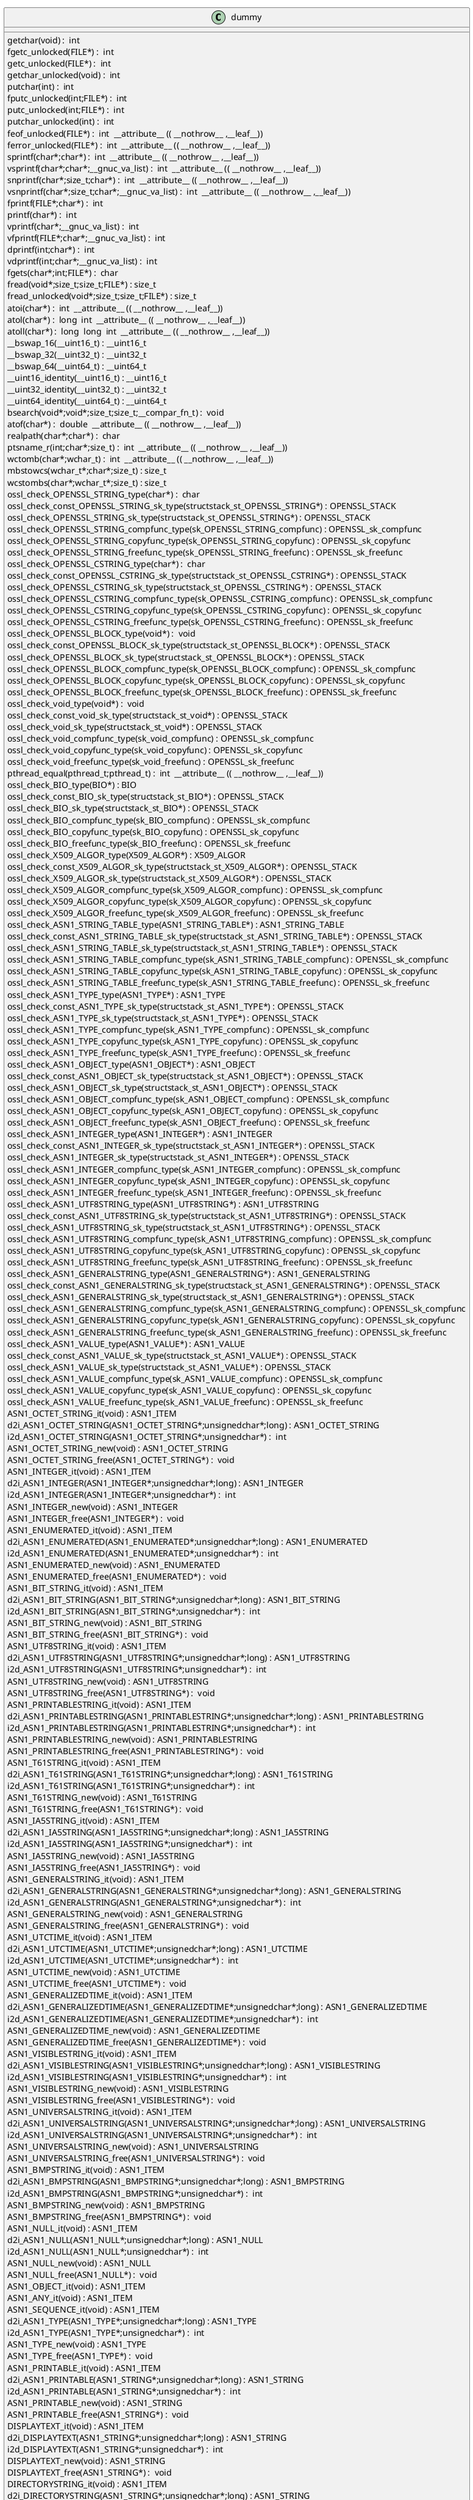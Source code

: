 @startuml
!pragma layout smetana
class dummy {
getchar(void) :  int  [[[./../../.././qc/crypto/asn1/tasn_typ.c.html#742]]]
fgetc_unlocked(FILE*) :  int  [[[./../../.././qc/crypto/asn1/tasn_typ.c.html#751]]]
getc_unlocked(FILE*) :  int  [[[./../../.././qc/crypto/asn1/tasn_typ.c.html#761]]]
getchar_unlocked(void) :  int  [[[./../../.././qc/crypto/asn1/tasn_typ.c.html#768]]]
putchar(int) :  int  [[[./../../.././qc/crypto/asn1/tasn_typ.c.html#777]]]
fputc_unlocked(int;FILE*) :  int  [[[./../../.././qc/crypto/asn1/tasn_typ.c.html#786]]]
putc_unlocked(int;FILE*) :  int  [[[./../../.././qc/crypto/asn1/tasn_typ.c.html#796]]]
putchar_unlocked(int) :  int  [[[./../../.././qc/crypto/asn1/tasn_typ.c.html#803]]]
feof_unlocked(FILE*) :  int  __attribute__ (( __nothrow__ ,__leaf__)) [[[./../../.././qc/crypto/asn1/tasn_typ.c.html#809]]]
ferror_unlocked(FILE*) :  int  __attribute__ (( __nothrow__ ,__leaf__)) [[[./../../.././qc/crypto/asn1/tasn_typ.c.html#816]]]
sprintf(char*;char*) :  int  __attribute__ (( __nothrow__ ,__leaf__)) [[[./../../.././qc/crypto/asn1/tasn_typ.c.html#835]]]
vsprintf(char*;char*;__gnuc_va_list) :  int  __attribute__ (( __nothrow__ ,__leaf__)) [[[./../../.././qc/crypto/asn1/tasn_typ.c.html#848]]]
snprintf(char*;size_t;char*) :  int  __attribute__ (( __nothrow__ ,__leaf__)) [[[./../../.././qc/crypto/asn1/tasn_typ.c.html#867]]]
vsnprintf(char*;size_t;char*;__gnuc_va_list) :  int  __attribute__ (( __nothrow__ ,__leaf__)) [[[./../../.././qc/crypto/asn1/tasn_typ.c.html#881]]]
fprintf(FILE*;char*) :  int  [[[./../../.././qc/crypto/asn1/tasn_typ.c.html#902]]]
printf(char*) :  int  [[[./../../.././qc/crypto/asn1/tasn_typ.c.html#909]]]
vprintf(char*;__gnuc_va_list) :  int  [[[./../../.././qc/crypto/asn1/tasn_typ.c.html#921]]]
vfprintf(FILE*;char*;__gnuc_va_list) :  int  [[[./../../.././qc/crypto/asn1/tasn_typ.c.html#931]]]
dprintf(int;char*) :  int  [[[./../../.././qc/crypto/asn1/tasn_typ.c.html#946]]]
vdprintf(int;char*;__gnuc_va_list) :  int  [[[./../../.././qc/crypto/asn1/tasn_typ.c.html#957]]]
fgets(char*;int;FILE*) :  char  [[[./../../.././qc/crypto/asn1/tasn_typ.c.html#976]]]
fread(void*;size_t;size_t;FILE*) : size_t [[[./../../.././qc/crypto/asn1/tasn_typ.c.html#1002]]]
fread_unlocked(void*;size_t;size_t;FILE*) : size_t [[[./../../.././qc/crypto/asn1/tasn_typ.c.html#1029]]]
atoi(char*) :  int  __attribute__ (( __nothrow__ ,__leaf__)) [[[./../../.././qc/crypto/asn1/tasn_typ.c.html#1655]]]
atol(char*) :  long  int  __attribute__ (( __nothrow__ ,__leaf__)) [[[./../../.././qc/crypto/asn1/tasn_typ.c.html#1660]]]
atoll(char*) :  long  long  int  __attribute__ (( __nothrow__ ,__leaf__)) [[[./../../.././qc/crypto/asn1/tasn_typ.c.html#1667]]]
__bswap_16(__uint16_t) : __uint16_t [[[./../../.././qc/crypto/asn1/tasn_typ.c.html#1766]]]
__bswap_32(__uint32_t) : __uint32_t [[[./../../.././qc/crypto/asn1/tasn_typ.c.html#1781]]]
__bswap_64(__uint64_t) : __uint64_t [[[./../../.././qc/crypto/asn1/tasn_typ.c.html#1791]]]
__uint16_identity(__uint16_t) : __uint16_t [[[./../../.././qc/crypto/asn1/tasn_typ.c.html#1803]]]
__uint32_identity(__uint32_t) : __uint32_t [[[./../../.././qc/crypto/asn1/tasn_typ.c.html#1809]]]
__uint64_identity(__uint64_t) : __uint64_t [[[./../../.././qc/crypto/asn1/tasn_typ.c.html#1815]]]
bsearch(void*;void*;size_t;size_t;__compar_fn_t) :  void  [[[./../../.././qc/crypto/asn1/tasn_typ.c.html#2468]]]
atof(char*) :  double  __attribute__ (( __nothrow__ ,__leaf__)) [[[./../../.././qc/crypto/asn1/tasn_typ.c.html#1]]]
realpath(char*;char*) :  char  [[[./../../.././qc/crypto/asn1/tasn_typ.c.html#1]]]
ptsname_r(int;char*;size_t) :  int  __attribute__ (( __nothrow__ ,__leaf__)) [[[./../../.././qc/crypto/asn1/tasn_typ.c.html#1]]]
wctomb(char*;wchar_t) :  int  __attribute__ (( __nothrow__ ,__leaf__)) [[[./../../.././qc/crypto/asn1/tasn_typ.c.html#1]]]
mbstowcs(wchar_t*;char*;size_t) : size_t [[[./../../.././qc/crypto/asn1/tasn_typ.c.html#1]]]
wcstombs(char*;wchar_t*;size_t) : size_t [[[./../../.././qc/crypto/asn1/tasn_typ.c.html#1]]]
ossl_check_OPENSSL_STRING_type(char*) :  char  [[[./../../.././qc/crypto/asn1/tasn_typ.c.html#1]]]
ossl_check_const_OPENSSL_STRING_sk_type(structstack_st_OPENSSL_STRING*) : OPENSSL_STACK [[[./../../.././qc/crypto/asn1/tasn_typ.c.html#1]]]
ossl_check_OPENSSL_STRING_sk_type(structstack_st_OPENSSL_STRING*) : OPENSSL_STACK [[[./../../.././qc/crypto/asn1/tasn_typ.c.html#1]]]
ossl_check_OPENSSL_STRING_compfunc_type(sk_OPENSSL_STRING_compfunc) : OPENSSL_sk_compfunc [[[./../../.././qc/crypto/asn1/tasn_typ.c.html#1]]]
ossl_check_OPENSSL_STRING_copyfunc_type(sk_OPENSSL_STRING_copyfunc) : OPENSSL_sk_copyfunc [[[./../../.././qc/crypto/asn1/tasn_typ.c.html#1]]]
ossl_check_OPENSSL_STRING_freefunc_type(sk_OPENSSL_STRING_freefunc) : OPENSSL_sk_freefunc [[[./../../.././qc/crypto/asn1/tasn_typ.c.html#1]]]
ossl_check_OPENSSL_CSTRING_type(char*) :  char  [[[./../../.././qc/crypto/asn1/tasn_typ.c.html#1]]]
ossl_check_const_OPENSSL_CSTRING_sk_type(structstack_st_OPENSSL_CSTRING*) : OPENSSL_STACK [[[./../../.././qc/crypto/asn1/tasn_typ.c.html#1]]]
ossl_check_OPENSSL_CSTRING_sk_type(structstack_st_OPENSSL_CSTRING*) : OPENSSL_STACK [[[./../../.././qc/crypto/asn1/tasn_typ.c.html#1]]]
ossl_check_OPENSSL_CSTRING_compfunc_type(sk_OPENSSL_CSTRING_compfunc) : OPENSSL_sk_compfunc [[[./../../.././qc/crypto/asn1/tasn_typ.c.html#1]]]
ossl_check_OPENSSL_CSTRING_copyfunc_type(sk_OPENSSL_CSTRING_copyfunc) : OPENSSL_sk_copyfunc [[[./../../.././qc/crypto/asn1/tasn_typ.c.html#1]]]
ossl_check_OPENSSL_CSTRING_freefunc_type(sk_OPENSSL_CSTRING_freefunc) : OPENSSL_sk_freefunc [[[./../../.././qc/crypto/asn1/tasn_typ.c.html#1]]]
ossl_check_OPENSSL_BLOCK_type(void*) :  void  [[[./../../.././qc/crypto/asn1/tasn_typ.c.html#1]]]
ossl_check_const_OPENSSL_BLOCK_sk_type(structstack_st_OPENSSL_BLOCK*) : OPENSSL_STACK [[[./../../.././qc/crypto/asn1/tasn_typ.c.html#1]]]
ossl_check_OPENSSL_BLOCK_sk_type(structstack_st_OPENSSL_BLOCK*) : OPENSSL_STACK [[[./../../.././qc/crypto/asn1/tasn_typ.c.html#1]]]
ossl_check_OPENSSL_BLOCK_compfunc_type(sk_OPENSSL_BLOCK_compfunc) : OPENSSL_sk_compfunc [[[./../../.././qc/crypto/asn1/tasn_typ.c.html#1]]]
ossl_check_OPENSSL_BLOCK_copyfunc_type(sk_OPENSSL_BLOCK_copyfunc) : OPENSSL_sk_copyfunc [[[./../../.././qc/crypto/asn1/tasn_typ.c.html#1]]]
ossl_check_OPENSSL_BLOCK_freefunc_type(sk_OPENSSL_BLOCK_freefunc) : OPENSSL_sk_freefunc [[[./../../.././qc/crypto/asn1/tasn_typ.c.html#1]]]
ossl_check_void_type(void*) :  void  [[[./../../.././qc/crypto/asn1/tasn_typ.c.html#1]]]
ossl_check_const_void_sk_type(structstack_st_void*) : OPENSSL_STACK [[[./../../.././qc/crypto/asn1/tasn_typ.c.html#1]]]
ossl_check_void_sk_type(structstack_st_void*) : OPENSSL_STACK [[[./../../.././qc/crypto/asn1/tasn_typ.c.html#1]]]
ossl_check_void_compfunc_type(sk_void_compfunc) : OPENSSL_sk_compfunc [[[./../../.././qc/crypto/asn1/tasn_typ.c.html#1]]]
ossl_check_void_copyfunc_type(sk_void_copyfunc) : OPENSSL_sk_copyfunc [[[./../../.././qc/crypto/asn1/tasn_typ.c.html#1]]]
ossl_check_void_freefunc_type(sk_void_freefunc) : OPENSSL_sk_freefunc [[[./../../.././qc/crypto/asn1/tasn_typ.c.html#1]]]
pthread_equal(pthread_t;pthread_t) :  int  __attribute__ (( __nothrow__ ,__leaf__)) [[[./../../.././qc/crypto/asn1/tasn_typ.c.html#1]]]
ossl_check_BIO_type(BIO*) : BIO [[[./../../.././qc/crypto/asn1/tasn_typ.c.html#1]]]
ossl_check_const_BIO_sk_type(structstack_st_BIO*) : OPENSSL_STACK [[[./../../.././qc/crypto/asn1/tasn_typ.c.html#1]]]
ossl_check_BIO_sk_type(structstack_st_BIO*) : OPENSSL_STACK [[[./../../.././qc/crypto/asn1/tasn_typ.c.html#1]]]
ossl_check_BIO_compfunc_type(sk_BIO_compfunc) : OPENSSL_sk_compfunc [[[./../../.././qc/crypto/asn1/tasn_typ.c.html#1]]]
ossl_check_BIO_copyfunc_type(sk_BIO_copyfunc) : OPENSSL_sk_copyfunc [[[./../../.././qc/crypto/asn1/tasn_typ.c.html#1]]]
ossl_check_BIO_freefunc_type(sk_BIO_freefunc) : OPENSSL_sk_freefunc [[[./../../.././qc/crypto/asn1/tasn_typ.c.html#1]]]
ossl_check_X509_ALGOR_type(X509_ALGOR*) : X509_ALGOR [[[./../../.././qc/crypto/asn1/tasn_typ.c.html#1]]]
ossl_check_const_X509_ALGOR_sk_type(structstack_st_X509_ALGOR*) : OPENSSL_STACK [[[./../../.././qc/crypto/asn1/tasn_typ.c.html#1]]]
ossl_check_X509_ALGOR_sk_type(structstack_st_X509_ALGOR*) : OPENSSL_STACK [[[./../../.././qc/crypto/asn1/tasn_typ.c.html#1]]]
ossl_check_X509_ALGOR_compfunc_type(sk_X509_ALGOR_compfunc) : OPENSSL_sk_compfunc [[[./../../.././qc/crypto/asn1/tasn_typ.c.html#1]]]
ossl_check_X509_ALGOR_copyfunc_type(sk_X509_ALGOR_copyfunc) : OPENSSL_sk_copyfunc [[[./../../.././qc/crypto/asn1/tasn_typ.c.html#1]]]
ossl_check_X509_ALGOR_freefunc_type(sk_X509_ALGOR_freefunc) : OPENSSL_sk_freefunc [[[./../../.././qc/crypto/asn1/tasn_typ.c.html#1]]]
ossl_check_ASN1_STRING_TABLE_type(ASN1_STRING_TABLE*) : ASN1_STRING_TABLE [[[./../../.././qc/crypto/asn1/tasn_typ.c.html#1]]]
ossl_check_const_ASN1_STRING_TABLE_sk_type(structstack_st_ASN1_STRING_TABLE*) : OPENSSL_STACK [[[./../../.././qc/crypto/asn1/tasn_typ.c.html#1]]]
ossl_check_ASN1_STRING_TABLE_sk_type(structstack_st_ASN1_STRING_TABLE*) : OPENSSL_STACK [[[./../../.././qc/crypto/asn1/tasn_typ.c.html#1]]]
ossl_check_ASN1_STRING_TABLE_compfunc_type(sk_ASN1_STRING_TABLE_compfunc) : OPENSSL_sk_compfunc [[[./../../.././qc/crypto/asn1/tasn_typ.c.html#1]]]
ossl_check_ASN1_STRING_TABLE_copyfunc_type(sk_ASN1_STRING_TABLE_copyfunc) : OPENSSL_sk_copyfunc [[[./../../.././qc/crypto/asn1/tasn_typ.c.html#1]]]
ossl_check_ASN1_STRING_TABLE_freefunc_type(sk_ASN1_STRING_TABLE_freefunc) : OPENSSL_sk_freefunc [[[./../../.././qc/crypto/asn1/tasn_typ.c.html#1]]]
ossl_check_ASN1_TYPE_type(ASN1_TYPE*) : ASN1_TYPE [[[./../../.././qc/crypto/asn1/tasn_typ.c.html#1]]]
ossl_check_const_ASN1_TYPE_sk_type(structstack_st_ASN1_TYPE*) : OPENSSL_STACK [[[./../../.././qc/crypto/asn1/tasn_typ.c.html#1]]]
ossl_check_ASN1_TYPE_sk_type(structstack_st_ASN1_TYPE*) : OPENSSL_STACK [[[./../../.././qc/crypto/asn1/tasn_typ.c.html#1]]]
ossl_check_ASN1_TYPE_compfunc_type(sk_ASN1_TYPE_compfunc) : OPENSSL_sk_compfunc [[[./../../.././qc/crypto/asn1/tasn_typ.c.html#1]]]
ossl_check_ASN1_TYPE_copyfunc_type(sk_ASN1_TYPE_copyfunc) : OPENSSL_sk_copyfunc [[[./../../.././qc/crypto/asn1/tasn_typ.c.html#1]]]
ossl_check_ASN1_TYPE_freefunc_type(sk_ASN1_TYPE_freefunc) : OPENSSL_sk_freefunc [[[./../../.././qc/crypto/asn1/tasn_typ.c.html#1]]]
ossl_check_ASN1_OBJECT_type(ASN1_OBJECT*) : ASN1_OBJECT [[[./../../.././qc/crypto/asn1/tasn_typ.c.html#1]]]
ossl_check_const_ASN1_OBJECT_sk_type(structstack_st_ASN1_OBJECT*) : OPENSSL_STACK [[[./../../.././qc/crypto/asn1/tasn_typ.c.html#1]]]
ossl_check_ASN1_OBJECT_sk_type(structstack_st_ASN1_OBJECT*) : OPENSSL_STACK [[[./../../.././qc/crypto/asn1/tasn_typ.c.html#1]]]
ossl_check_ASN1_OBJECT_compfunc_type(sk_ASN1_OBJECT_compfunc) : OPENSSL_sk_compfunc [[[./../../.././qc/crypto/asn1/tasn_typ.c.html#1]]]
ossl_check_ASN1_OBJECT_copyfunc_type(sk_ASN1_OBJECT_copyfunc) : OPENSSL_sk_copyfunc [[[./../../.././qc/crypto/asn1/tasn_typ.c.html#1]]]
ossl_check_ASN1_OBJECT_freefunc_type(sk_ASN1_OBJECT_freefunc) : OPENSSL_sk_freefunc [[[./../../.././qc/crypto/asn1/tasn_typ.c.html#1]]]
ossl_check_ASN1_INTEGER_type(ASN1_INTEGER*) : ASN1_INTEGER [[[./../../.././qc/crypto/asn1/tasn_typ.c.html#1]]]
ossl_check_const_ASN1_INTEGER_sk_type(structstack_st_ASN1_INTEGER*) : OPENSSL_STACK [[[./../../.././qc/crypto/asn1/tasn_typ.c.html#1]]]
ossl_check_ASN1_INTEGER_sk_type(structstack_st_ASN1_INTEGER*) : OPENSSL_STACK [[[./../../.././qc/crypto/asn1/tasn_typ.c.html#1]]]
ossl_check_ASN1_INTEGER_compfunc_type(sk_ASN1_INTEGER_compfunc) : OPENSSL_sk_compfunc [[[./../../.././qc/crypto/asn1/tasn_typ.c.html#1]]]
ossl_check_ASN1_INTEGER_copyfunc_type(sk_ASN1_INTEGER_copyfunc) : OPENSSL_sk_copyfunc [[[./../../.././qc/crypto/asn1/tasn_typ.c.html#1]]]
ossl_check_ASN1_INTEGER_freefunc_type(sk_ASN1_INTEGER_freefunc) : OPENSSL_sk_freefunc [[[./../../.././qc/crypto/asn1/tasn_typ.c.html#1]]]
ossl_check_ASN1_UTF8STRING_type(ASN1_UTF8STRING*) : ASN1_UTF8STRING [[[./../../.././qc/crypto/asn1/tasn_typ.c.html#1]]]
ossl_check_const_ASN1_UTF8STRING_sk_type(structstack_st_ASN1_UTF8STRING*) : OPENSSL_STACK [[[./../../.././qc/crypto/asn1/tasn_typ.c.html#1]]]
ossl_check_ASN1_UTF8STRING_sk_type(structstack_st_ASN1_UTF8STRING*) : OPENSSL_STACK [[[./../../.././qc/crypto/asn1/tasn_typ.c.html#1]]]
ossl_check_ASN1_UTF8STRING_compfunc_type(sk_ASN1_UTF8STRING_compfunc) : OPENSSL_sk_compfunc [[[./../../.././qc/crypto/asn1/tasn_typ.c.html#1]]]
ossl_check_ASN1_UTF8STRING_copyfunc_type(sk_ASN1_UTF8STRING_copyfunc) : OPENSSL_sk_copyfunc [[[./../../.././qc/crypto/asn1/tasn_typ.c.html#1]]]
ossl_check_ASN1_UTF8STRING_freefunc_type(sk_ASN1_UTF8STRING_freefunc) : OPENSSL_sk_freefunc [[[./../../.././qc/crypto/asn1/tasn_typ.c.html#1]]]
ossl_check_ASN1_GENERALSTRING_type(ASN1_GENERALSTRING*) : ASN1_GENERALSTRING [[[./../../.././qc/crypto/asn1/tasn_typ.c.html#1]]]
ossl_check_const_ASN1_GENERALSTRING_sk_type(structstack_st_ASN1_GENERALSTRING*) : OPENSSL_STACK [[[./../../.././qc/crypto/asn1/tasn_typ.c.html#1]]]
ossl_check_ASN1_GENERALSTRING_sk_type(structstack_st_ASN1_GENERALSTRING*) : OPENSSL_STACK [[[./../../.././qc/crypto/asn1/tasn_typ.c.html#1]]]
ossl_check_ASN1_GENERALSTRING_compfunc_type(sk_ASN1_GENERALSTRING_compfunc) : OPENSSL_sk_compfunc [[[./../../.././qc/crypto/asn1/tasn_typ.c.html#1]]]
ossl_check_ASN1_GENERALSTRING_copyfunc_type(sk_ASN1_GENERALSTRING_copyfunc) : OPENSSL_sk_copyfunc [[[./../../.././qc/crypto/asn1/tasn_typ.c.html#1]]]
ossl_check_ASN1_GENERALSTRING_freefunc_type(sk_ASN1_GENERALSTRING_freefunc) : OPENSSL_sk_freefunc [[[./../../.././qc/crypto/asn1/tasn_typ.c.html#1]]]
ossl_check_ASN1_VALUE_type(ASN1_VALUE*) : ASN1_VALUE [[[./../../.././qc/crypto/asn1/tasn_typ.c.html#1]]]
ossl_check_const_ASN1_VALUE_sk_type(structstack_st_ASN1_VALUE*) : OPENSSL_STACK [[[./../../.././qc/crypto/asn1/tasn_typ.c.html#1]]]
ossl_check_ASN1_VALUE_sk_type(structstack_st_ASN1_VALUE*) : OPENSSL_STACK [[[./../../.././qc/crypto/asn1/tasn_typ.c.html#1]]]
ossl_check_ASN1_VALUE_compfunc_type(sk_ASN1_VALUE_compfunc) : OPENSSL_sk_compfunc [[[./../../.././qc/crypto/asn1/tasn_typ.c.html#1]]]
ossl_check_ASN1_VALUE_copyfunc_type(sk_ASN1_VALUE_copyfunc) : OPENSSL_sk_copyfunc [[[./../../.././qc/crypto/asn1/tasn_typ.c.html#1]]]
ossl_check_ASN1_VALUE_freefunc_type(sk_ASN1_VALUE_freefunc) : OPENSSL_sk_freefunc [[[./../../.././qc/crypto/asn1/tasn_typ.c.html#1]]]
ASN1_OCTET_STRING_it(void) : ASN1_ITEM [[[./../../.././qc/crypto/asn1/tasn_typ.c.html#1]]]
d2i_ASN1_OCTET_STRING(ASN1_OCTET_STRING*;unsignedchar*;long) : ASN1_OCTET_STRING [[[./../../.././qc/crypto/asn1/tasn_typ.c.html#1]]]
i2d_ASN1_OCTET_STRING(ASN1_OCTET_STRING*;unsignedchar*) :  int  [[[./../../.././qc/crypto/asn1/tasn_typ.c.html#1]]]
ASN1_OCTET_STRING_new(void) : ASN1_OCTET_STRING [[[./../../.././qc/crypto/asn1/tasn_typ.c.html#1]]]
ASN1_OCTET_STRING_free(ASN1_OCTET_STRING*) :  void  [[[./../../.././qc/crypto/asn1/tasn_typ.c.html#1]]]
ASN1_INTEGER_it(void) : ASN1_ITEM [[[./../../.././qc/crypto/asn1/tasn_typ.c.html#1]]]
d2i_ASN1_INTEGER(ASN1_INTEGER*;unsignedchar*;long) : ASN1_INTEGER [[[./../../.././qc/crypto/asn1/tasn_typ.c.html#1]]]
i2d_ASN1_INTEGER(ASN1_INTEGER*;unsignedchar*) :  int  [[[./../../.././qc/crypto/asn1/tasn_typ.c.html#1]]]
ASN1_INTEGER_new(void) : ASN1_INTEGER [[[./../../.././qc/crypto/asn1/tasn_typ.c.html#1]]]
ASN1_INTEGER_free(ASN1_INTEGER*) :  void  [[[./../../.././qc/crypto/asn1/tasn_typ.c.html#1]]]
ASN1_ENUMERATED_it(void) : ASN1_ITEM [[[./../../.././qc/crypto/asn1/tasn_typ.c.html#1]]]
d2i_ASN1_ENUMERATED(ASN1_ENUMERATED*;unsignedchar*;long) : ASN1_ENUMERATED [[[./../../.././qc/crypto/asn1/tasn_typ.c.html#1]]]
i2d_ASN1_ENUMERATED(ASN1_ENUMERATED*;unsignedchar*) :  int  [[[./../../.././qc/crypto/asn1/tasn_typ.c.html#1]]]
ASN1_ENUMERATED_new(void) : ASN1_ENUMERATED [[[./../../.././qc/crypto/asn1/tasn_typ.c.html#1]]]
ASN1_ENUMERATED_free(ASN1_ENUMERATED*) :  void  [[[./../../.././qc/crypto/asn1/tasn_typ.c.html#1]]]
ASN1_BIT_STRING_it(void) : ASN1_ITEM [[[./../../.././qc/crypto/asn1/tasn_typ.c.html#1]]]
d2i_ASN1_BIT_STRING(ASN1_BIT_STRING*;unsignedchar*;long) : ASN1_BIT_STRING [[[./../../.././qc/crypto/asn1/tasn_typ.c.html#1]]]
i2d_ASN1_BIT_STRING(ASN1_BIT_STRING*;unsignedchar*) :  int  [[[./../../.././qc/crypto/asn1/tasn_typ.c.html#1]]]
ASN1_BIT_STRING_new(void) : ASN1_BIT_STRING [[[./../../.././qc/crypto/asn1/tasn_typ.c.html#1]]]
ASN1_BIT_STRING_free(ASN1_BIT_STRING*) :  void  [[[./../../.././qc/crypto/asn1/tasn_typ.c.html#1]]]
ASN1_UTF8STRING_it(void) : ASN1_ITEM [[[./../../.././qc/crypto/asn1/tasn_typ.c.html#1]]]
d2i_ASN1_UTF8STRING(ASN1_UTF8STRING*;unsignedchar*;long) : ASN1_UTF8STRING [[[./../../.././qc/crypto/asn1/tasn_typ.c.html#1]]]
i2d_ASN1_UTF8STRING(ASN1_UTF8STRING*;unsignedchar*) :  int  [[[./../../.././qc/crypto/asn1/tasn_typ.c.html#1]]]
ASN1_UTF8STRING_new(void) : ASN1_UTF8STRING [[[./../../.././qc/crypto/asn1/tasn_typ.c.html#1]]]
ASN1_UTF8STRING_free(ASN1_UTF8STRING*) :  void  [[[./../../.././qc/crypto/asn1/tasn_typ.c.html#1]]]
ASN1_PRINTABLESTRING_it(void) : ASN1_ITEM [[[./../../.././qc/crypto/asn1/tasn_typ.c.html#1]]]
d2i_ASN1_PRINTABLESTRING(ASN1_PRINTABLESTRING*;unsignedchar*;long) : ASN1_PRINTABLESTRING [[[./../../.././qc/crypto/asn1/tasn_typ.c.html#1]]]
i2d_ASN1_PRINTABLESTRING(ASN1_PRINTABLESTRING*;unsignedchar*) :  int  [[[./../../.././qc/crypto/asn1/tasn_typ.c.html#1]]]
ASN1_PRINTABLESTRING_new(void) : ASN1_PRINTABLESTRING [[[./../../.././qc/crypto/asn1/tasn_typ.c.html#1]]]
ASN1_PRINTABLESTRING_free(ASN1_PRINTABLESTRING*) :  void  [[[./../../.././qc/crypto/asn1/tasn_typ.c.html#1]]]
ASN1_T61STRING_it(void) : ASN1_ITEM [[[./../../.././qc/crypto/asn1/tasn_typ.c.html#1]]]
d2i_ASN1_T61STRING(ASN1_T61STRING*;unsignedchar*;long) : ASN1_T61STRING [[[./../../.././qc/crypto/asn1/tasn_typ.c.html#1]]]
i2d_ASN1_T61STRING(ASN1_T61STRING*;unsignedchar*) :  int  [[[./../../.././qc/crypto/asn1/tasn_typ.c.html#1]]]
ASN1_T61STRING_new(void) : ASN1_T61STRING [[[./../../.././qc/crypto/asn1/tasn_typ.c.html#1]]]
ASN1_T61STRING_free(ASN1_T61STRING*) :  void  [[[./../../.././qc/crypto/asn1/tasn_typ.c.html#1]]]
ASN1_IA5STRING_it(void) : ASN1_ITEM [[[./../../.././qc/crypto/asn1/tasn_typ.c.html#1]]]
d2i_ASN1_IA5STRING(ASN1_IA5STRING*;unsignedchar*;long) : ASN1_IA5STRING [[[./../../.././qc/crypto/asn1/tasn_typ.c.html#1]]]
i2d_ASN1_IA5STRING(ASN1_IA5STRING*;unsignedchar*) :  int  [[[./../../.././qc/crypto/asn1/tasn_typ.c.html#1]]]
ASN1_IA5STRING_new(void) : ASN1_IA5STRING [[[./../../.././qc/crypto/asn1/tasn_typ.c.html#1]]]
ASN1_IA5STRING_free(ASN1_IA5STRING*) :  void  [[[./../../.././qc/crypto/asn1/tasn_typ.c.html#1]]]
ASN1_GENERALSTRING_it(void) : ASN1_ITEM [[[./../../.././qc/crypto/asn1/tasn_typ.c.html#1]]]
d2i_ASN1_GENERALSTRING(ASN1_GENERALSTRING*;unsignedchar*;long) : ASN1_GENERALSTRING [[[./../../.././qc/crypto/asn1/tasn_typ.c.html#1]]]
i2d_ASN1_GENERALSTRING(ASN1_GENERALSTRING*;unsignedchar*) :  int  [[[./../../.././qc/crypto/asn1/tasn_typ.c.html#1]]]
ASN1_GENERALSTRING_new(void) : ASN1_GENERALSTRING [[[./../../.././qc/crypto/asn1/tasn_typ.c.html#1]]]
ASN1_GENERALSTRING_free(ASN1_GENERALSTRING*) :  void  [[[./../../.././qc/crypto/asn1/tasn_typ.c.html#1]]]
ASN1_UTCTIME_it(void) : ASN1_ITEM [[[./../../.././qc/crypto/asn1/tasn_typ.c.html#1]]]
d2i_ASN1_UTCTIME(ASN1_UTCTIME*;unsignedchar*;long) : ASN1_UTCTIME [[[./../../.././qc/crypto/asn1/tasn_typ.c.html#1]]]
i2d_ASN1_UTCTIME(ASN1_UTCTIME*;unsignedchar*) :  int  [[[./../../.././qc/crypto/asn1/tasn_typ.c.html#1]]]
ASN1_UTCTIME_new(void) : ASN1_UTCTIME [[[./../../.././qc/crypto/asn1/tasn_typ.c.html#1]]]
ASN1_UTCTIME_free(ASN1_UTCTIME*) :  void  [[[./../../.././qc/crypto/asn1/tasn_typ.c.html#1]]]
ASN1_GENERALIZEDTIME_it(void) : ASN1_ITEM [[[./../../.././qc/crypto/asn1/tasn_typ.c.html#1]]]
d2i_ASN1_GENERALIZEDTIME(ASN1_GENERALIZEDTIME*;unsignedchar*;long) : ASN1_GENERALIZEDTIME [[[./../../.././qc/crypto/asn1/tasn_typ.c.html#1]]]
i2d_ASN1_GENERALIZEDTIME(ASN1_GENERALIZEDTIME*;unsignedchar*) :  int  [[[./../../.././qc/crypto/asn1/tasn_typ.c.html#1]]]
ASN1_GENERALIZEDTIME_new(void) : ASN1_GENERALIZEDTIME [[[./../../.././qc/crypto/asn1/tasn_typ.c.html#1]]]
ASN1_GENERALIZEDTIME_free(ASN1_GENERALIZEDTIME*) :  void  [[[./../../.././qc/crypto/asn1/tasn_typ.c.html#1]]]
ASN1_VISIBLESTRING_it(void) : ASN1_ITEM [[[./../../.././qc/crypto/asn1/tasn_typ.c.html#1]]]
d2i_ASN1_VISIBLESTRING(ASN1_VISIBLESTRING*;unsignedchar*;long) : ASN1_VISIBLESTRING [[[./../../.././qc/crypto/asn1/tasn_typ.c.html#1]]]
i2d_ASN1_VISIBLESTRING(ASN1_VISIBLESTRING*;unsignedchar*) :  int  [[[./../../.././qc/crypto/asn1/tasn_typ.c.html#1]]]
ASN1_VISIBLESTRING_new(void) : ASN1_VISIBLESTRING [[[./../../.././qc/crypto/asn1/tasn_typ.c.html#1]]]
ASN1_VISIBLESTRING_free(ASN1_VISIBLESTRING*) :  void  [[[./../../.././qc/crypto/asn1/tasn_typ.c.html#1]]]
ASN1_UNIVERSALSTRING_it(void) : ASN1_ITEM [[[./../../.././qc/crypto/asn1/tasn_typ.c.html#1]]]
d2i_ASN1_UNIVERSALSTRING(ASN1_UNIVERSALSTRING*;unsignedchar*;long) : ASN1_UNIVERSALSTRING [[[./../../.././qc/crypto/asn1/tasn_typ.c.html#1]]]
i2d_ASN1_UNIVERSALSTRING(ASN1_UNIVERSALSTRING*;unsignedchar*) :  int  [[[./../../.././qc/crypto/asn1/tasn_typ.c.html#1]]]
ASN1_UNIVERSALSTRING_new(void) : ASN1_UNIVERSALSTRING [[[./../../.././qc/crypto/asn1/tasn_typ.c.html#1]]]
ASN1_UNIVERSALSTRING_free(ASN1_UNIVERSALSTRING*) :  void  [[[./../../.././qc/crypto/asn1/tasn_typ.c.html#1]]]
ASN1_BMPSTRING_it(void) : ASN1_ITEM [[[./../../.././qc/crypto/asn1/tasn_typ.c.html#1]]]
d2i_ASN1_BMPSTRING(ASN1_BMPSTRING*;unsignedchar*;long) : ASN1_BMPSTRING [[[./../../.././qc/crypto/asn1/tasn_typ.c.html#1]]]
i2d_ASN1_BMPSTRING(ASN1_BMPSTRING*;unsignedchar*) :  int  [[[./../../.././qc/crypto/asn1/tasn_typ.c.html#1]]]
ASN1_BMPSTRING_new(void) : ASN1_BMPSTRING [[[./../../.././qc/crypto/asn1/tasn_typ.c.html#1]]]
ASN1_BMPSTRING_free(ASN1_BMPSTRING*) :  void  [[[./../../.././qc/crypto/asn1/tasn_typ.c.html#1]]]
ASN1_NULL_it(void) : ASN1_ITEM [[[./../../.././qc/crypto/asn1/tasn_typ.c.html#1]]]
d2i_ASN1_NULL(ASN1_NULL*;unsignedchar*;long) : ASN1_NULL [[[./../../.././qc/crypto/asn1/tasn_typ.c.html#1]]]
i2d_ASN1_NULL(ASN1_NULL*;unsignedchar*) :  int  [[[./../../.././qc/crypto/asn1/tasn_typ.c.html#1]]]
ASN1_NULL_new(void) : ASN1_NULL [[[./../../.././qc/crypto/asn1/tasn_typ.c.html#1]]]
ASN1_NULL_free(ASN1_NULL*) :  void  [[[./../../.././qc/crypto/asn1/tasn_typ.c.html#1]]]
ASN1_OBJECT_it(void) : ASN1_ITEM [[[./../../.././qc/crypto/asn1/tasn_typ.c.html#1]]]
ASN1_ANY_it(void) : ASN1_ITEM [[[./../../.././qc/crypto/asn1/tasn_typ.c.html#1]]]
ASN1_SEQUENCE_it(void) : ASN1_ITEM [[[./../../.././qc/crypto/asn1/tasn_typ.c.html#1]]]
d2i_ASN1_TYPE(ASN1_TYPE*;unsignedchar*;long) : ASN1_TYPE [[[./../../.././qc/crypto/asn1/tasn_typ.c.html#1]]]
i2d_ASN1_TYPE(ASN1_TYPE*;unsignedchar*) :  int  [[[./../../.././qc/crypto/asn1/tasn_typ.c.html#1]]]
ASN1_TYPE_new(void) : ASN1_TYPE [[[./../../.././qc/crypto/asn1/tasn_typ.c.html#1]]]
ASN1_TYPE_free(ASN1_TYPE*) :  void  [[[./../../.././qc/crypto/asn1/tasn_typ.c.html#1]]]
ASN1_PRINTABLE_it(void) : ASN1_ITEM [[[./../../.././qc/crypto/asn1/tasn_typ.c.html#1]]]
d2i_ASN1_PRINTABLE(ASN1_STRING*;unsignedchar*;long) : ASN1_STRING [[[./../../.././qc/crypto/asn1/tasn_typ.c.html#1]]]
i2d_ASN1_PRINTABLE(ASN1_STRING*;unsignedchar*) :  int  [[[./../../.././qc/crypto/asn1/tasn_typ.c.html#1]]]
ASN1_PRINTABLE_new(void) : ASN1_STRING [[[./../../.././qc/crypto/asn1/tasn_typ.c.html#1]]]
ASN1_PRINTABLE_free(ASN1_STRING*) :  void  [[[./../../.././qc/crypto/asn1/tasn_typ.c.html#1]]]
DISPLAYTEXT_it(void) : ASN1_ITEM [[[./../../.././qc/crypto/asn1/tasn_typ.c.html#1]]]
d2i_DISPLAYTEXT(ASN1_STRING*;unsignedchar*;long) : ASN1_STRING [[[./../../.././qc/crypto/asn1/tasn_typ.c.html#1]]]
i2d_DISPLAYTEXT(ASN1_STRING*;unsignedchar*) :  int  [[[./../../.././qc/crypto/asn1/tasn_typ.c.html#1]]]
DISPLAYTEXT_new(void) : ASN1_STRING [[[./../../.././qc/crypto/asn1/tasn_typ.c.html#1]]]
DISPLAYTEXT_free(ASN1_STRING*) :  void  [[[./../../.././qc/crypto/asn1/tasn_typ.c.html#1]]]
DIRECTORYSTRING_it(void) : ASN1_ITEM [[[./../../.././qc/crypto/asn1/tasn_typ.c.html#1]]]
d2i_DIRECTORYSTRING(ASN1_STRING*;unsignedchar*;long) : ASN1_STRING [[[./../../.././qc/crypto/asn1/tasn_typ.c.html#1]]]
i2d_DIRECTORYSTRING(ASN1_STRING*;unsignedchar*) :  int  [[[./../../.././qc/crypto/asn1/tasn_typ.c.html#1]]]
DIRECTORYSTRING_new(void) : ASN1_STRING [[[./../../.././qc/crypto/asn1/tasn_typ.c.html#1]]]
DIRECTORYSTRING_free(ASN1_STRING*) :  void  [[[./../../.././qc/crypto/asn1/tasn_typ.c.html#1]]]
ASN1_BOOLEAN_it(void) : ASN1_ITEM [[[./../../.././qc/crypto/asn1/tasn_typ.c.html#1]]]
ASN1_TBOOLEAN_it(void) : ASN1_ITEM [[[./../../.././qc/crypto/asn1/tasn_typ.c.html#1]]]
ASN1_FBOOLEAN_it(void) : ASN1_ITEM [[[./../../.././qc/crypto/asn1/tasn_typ.c.html#1]]]
ASN1_OCTET_STRING_NDEF_it(void) : ASN1_ITEM [[[./../../.././qc/crypto/asn1/tasn_typ.c.html#1]]]
ASN1_SEQUENCE_ANY_it(void) : ASN1_ITEM [[[./../../.././qc/crypto/asn1/tasn_typ.c.html#1]]]
ASN1_SET_ANY_it(void) : ASN1_ITEM [[[./../../.././qc/crypto/asn1/tasn_typ.c.html#1]]]
d2i_ASN1_SEQUENCE_ANY(ASN1_SEQUENCE_ANY*;unsignedchar*;long) : ASN1_SEQUENCE_ANY [[[./../../.././qc/crypto/asn1/tasn_typ.c.html#1]]]
i2d_ASN1_SEQUENCE_ANY(ASN1_SEQUENCE_ANY*;unsignedchar*) :  int  [[[./../../.././qc/crypto/asn1/tasn_typ.c.html#1]]]
d2i_ASN1_SET_ANY(ASN1_SEQUENCE_ANY*;unsignedchar*;long) : ASN1_SEQUENCE_ANY [[[./../../.././qc/crypto/asn1/tasn_typ.c.html#1]]]
i2d_ASN1_SET_ANY(ASN1_SEQUENCE_ANY*;unsignedchar*) :  int  [[[./../../.././qc/crypto/asn1/tasn_typ.c.html#1]]]
} 
@enduml
